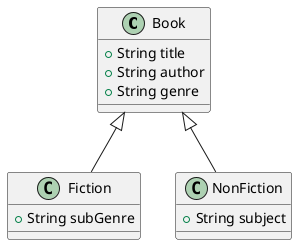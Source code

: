 @startuml
class Book{
  +String title
  +String author
  +String genre
}
class Fiction extends Book{
  +String subGenre
  }
class NonFiction extends Book{
  +String subject
  }
@enduml